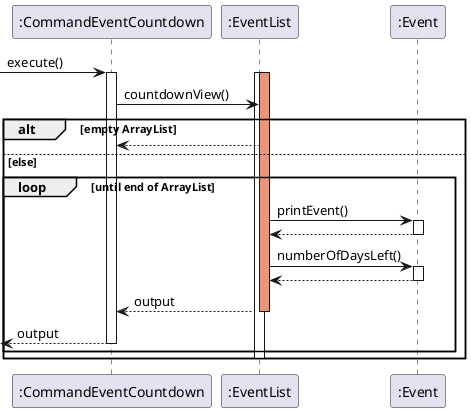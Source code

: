 @startuml
 -> ":CommandEventCountdown" : execute()

activate  ":CommandEventCountdown"
activate ":EventList"
activate ":EventList" #DarkSalmon
 ":CommandEventCountdown" -> ":EventList":countdownView()
alt empty ArrayList
    ":EventList" -->  ":CommandEventCountdown"
else else
    loop until end of ArrayList
        ":EventList" -> ":Event": printEvent()
        activate ":Event"
        ":Event" -->":EventList"
        deactivate ":Event"
        ":EventList" -> ":Event": numberOfDaysLeft()
        activate ":Event"
        ":Event" --> ":EventList"
        deactivate ":Event"
        ":EventList" -->  ":CommandEventCountdown" : output
        deactivate ":EventList"
        return output
    end
    deactivate ":EventList"
    deactivate ":EventList"
    deactivate ":CommandEventCountdown"
end
@enduml